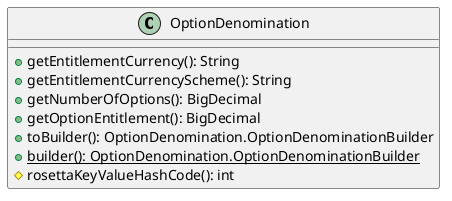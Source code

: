 @startuml

    class OptionDenomination [[OptionDenomination.html]] {
        +getEntitlementCurrency(): String
        +getEntitlementCurrencyScheme(): String
        +getNumberOfOptions(): BigDecimal
        +getOptionEntitlement(): BigDecimal
        +toBuilder(): OptionDenomination.OptionDenominationBuilder
        {static} +builder(): OptionDenomination.OptionDenominationBuilder
        #rosettaKeyValueHashCode(): int
    }

@enduml
